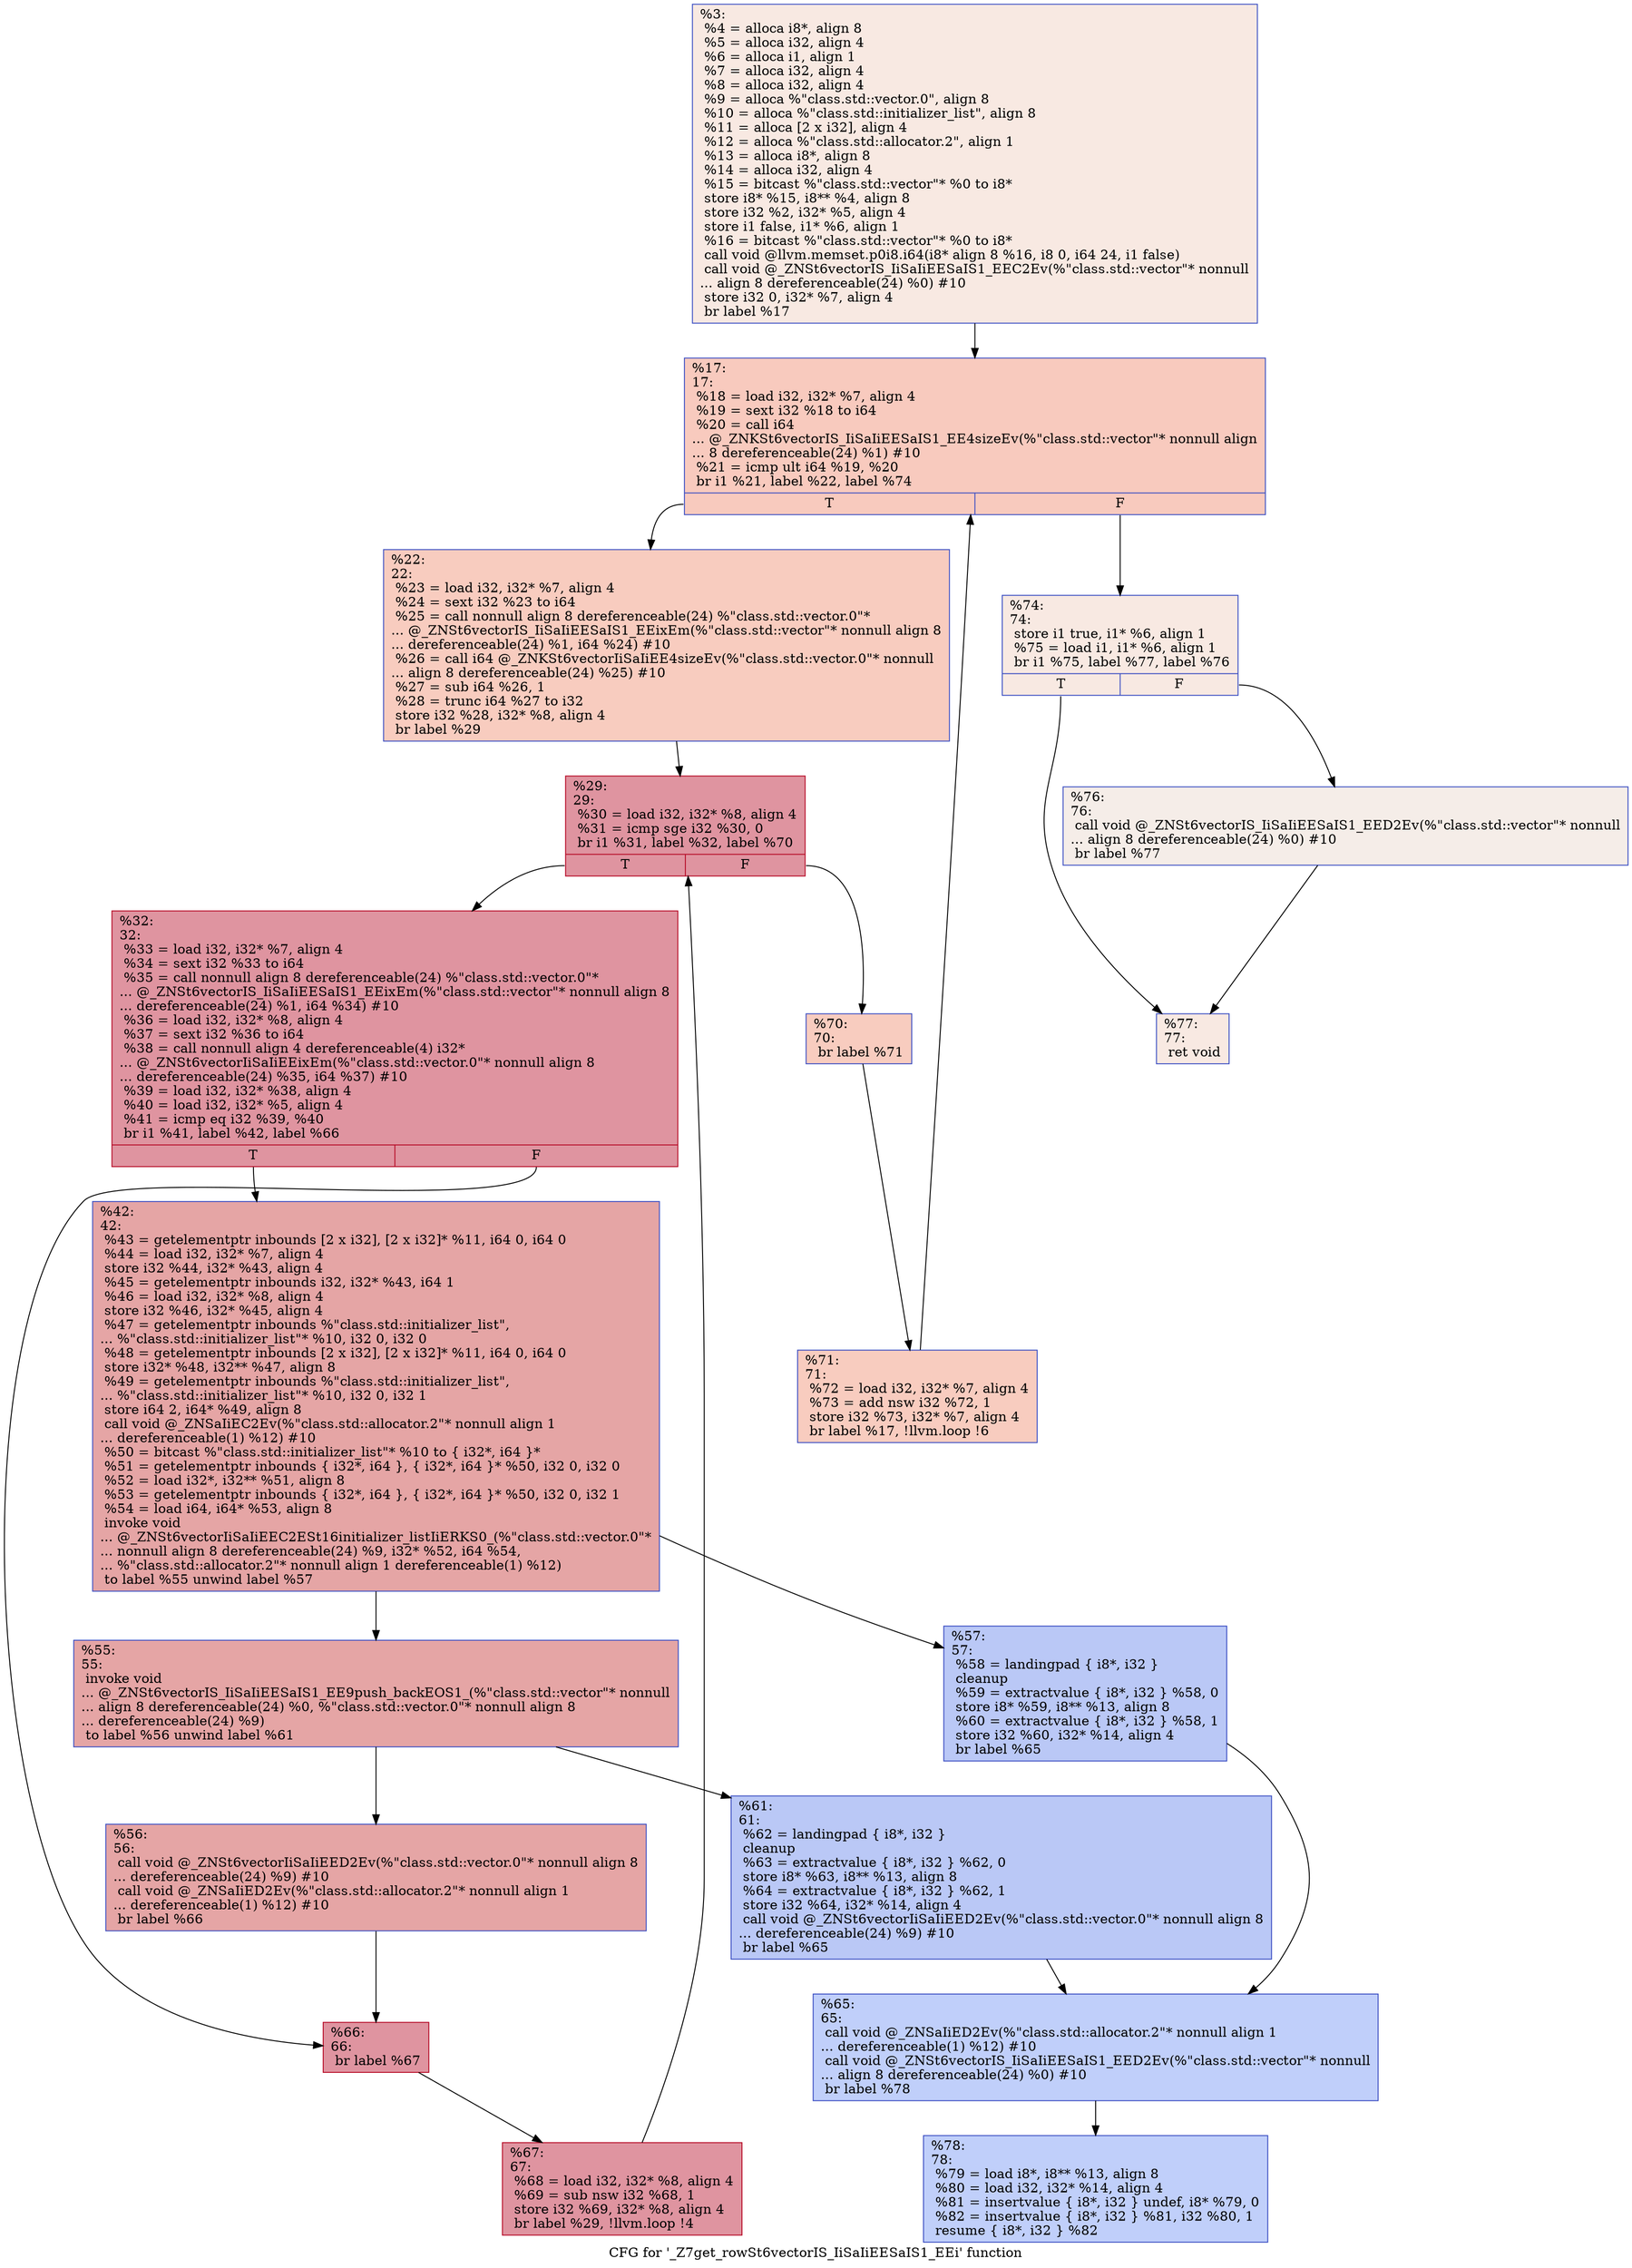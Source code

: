 digraph "CFG for '_Z7get_rowSt6vectorIS_IiSaIiEESaIS1_EEi' function" {
	label="CFG for '_Z7get_rowSt6vectorIS_IiSaIiEESaIS1_EEi' function";

	Node0x55aa9ab6b5d0 [shape=record,color="#3d50c3ff", style=filled, fillcolor="#efcebd70",label="{%3:\l  %4 = alloca i8*, align 8\l  %5 = alloca i32, align 4\l  %6 = alloca i1, align 1\l  %7 = alloca i32, align 4\l  %8 = alloca i32, align 4\l  %9 = alloca %\"class.std::vector.0\", align 8\l  %10 = alloca %\"class.std::initializer_list\", align 8\l  %11 = alloca [2 x i32], align 4\l  %12 = alloca %\"class.std::allocator.2\", align 1\l  %13 = alloca i8*, align 8\l  %14 = alloca i32, align 4\l  %15 = bitcast %\"class.std::vector\"* %0 to i8*\l  store i8* %15, i8** %4, align 8\l  store i32 %2, i32* %5, align 4\l  store i1 false, i1* %6, align 1\l  %16 = bitcast %\"class.std::vector\"* %0 to i8*\l  call void @llvm.memset.p0i8.i64(i8* align 8 %16, i8 0, i64 24, i1 false)\l  call void @_ZNSt6vectorIS_IiSaIiEESaIS1_EEC2Ev(%\"class.std::vector\"* nonnull\l... align 8 dereferenceable(24) %0) #10\l  store i32 0, i32* %7, align 4\l  br label %17\l}"];
	Node0x55aa9ab6b5d0 -> Node0x55aa9ab6ca10;
	Node0x55aa9ab6ca10 [shape=record,color="#3d50c3ff", style=filled, fillcolor="#ef886b70",label="{%17:\l17:                                               \l  %18 = load i32, i32* %7, align 4\l  %19 = sext i32 %18 to i64\l  %20 = call i64\l... @_ZNKSt6vectorIS_IiSaIiEESaIS1_EE4sizeEv(%\"class.std::vector\"* nonnull align\l... 8 dereferenceable(24) %1) #10\l  %21 = icmp ult i64 %19, %20\l  br i1 %21, label %22, label %74\l|{<s0>T|<s1>F}}"];
	Node0x55aa9ab6ca10:s0 -> Node0x55aa9ab6cf10;
	Node0x55aa9ab6ca10:s1 -> Node0x55aa9ab6cf60;
	Node0x55aa9ab6cf10 [shape=record,color="#3d50c3ff", style=filled, fillcolor="#f08b6e70",label="{%22:\l22:                                               \l  %23 = load i32, i32* %7, align 4\l  %24 = sext i32 %23 to i64\l  %25 = call nonnull align 8 dereferenceable(24) %\"class.std::vector.0\"*\l... @_ZNSt6vectorIS_IiSaIiEESaIS1_EEixEm(%\"class.std::vector\"* nonnull align 8\l... dereferenceable(24) %1, i64 %24) #10\l  %26 = call i64 @_ZNKSt6vectorIiSaIiEE4sizeEv(%\"class.std::vector.0\"* nonnull\l... align 8 dereferenceable(24) %25) #10\l  %27 = sub i64 %26, 1\l  %28 = trunc i64 %27 to i32\l  store i32 %28, i32* %8, align 4\l  br label %29\l}"];
	Node0x55aa9ab6cf10 -> Node0x55aa9ab6d7f0;
	Node0x55aa9ab6d7f0 [shape=record,color="#b70d28ff", style=filled, fillcolor="#b70d2870",label="{%29:\l29:                                               \l  %30 = load i32, i32* %8, align 4\l  %31 = icmp sge i32 %30, 0\l  br i1 %31, label %32, label %70\l|{<s0>T|<s1>F}}"];
	Node0x55aa9ab6d7f0:s0 -> Node0x55aa9ab6d9b0;
	Node0x55aa9ab6d7f0:s1 -> Node0x55aa9ab6da00;
	Node0x55aa9ab6d9b0 [shape=record,color="#b70d28ff", style=filled, fillcolor="#b70d2870",label="{%32:\l32:                                               \l  %33 = load i32, i32* %7, align 4\l  %34 = sext i32 %33 to i64\l  %35 = call nonnull align 8 dereferenceable(24) %\"class.std::vector.0\"*\l... @_ZNSt6vectorIS_IiSaIiEESaIS1_EEixEm(%\"class.std::vector\"* nonnull align 8\l... dereferenceable(24) %1, i64 %34) #10\l  %36 = load i32, i32* %8, align 4\l  %37 = sext i32 %36 to i64\l  %38 = call nonnull align 4 dereferenceable(4) i32*\l... @_ZNSt6vectorIiSaIiEEixEm(%\"class.std::vector.0\"* nonnull align 8\l... dereferenceable(24) %35, i64 %37) #10\l  %39 = load i32, i32* %38, align 4\l  %40 = load i32, i32* %5, align 4\l  %41 = icmp eq i32 %39, %40\l  br i1 %41, label %42, label %66\l|{<s0>T|<s1>F}}"];
	Node0x55aa9ab6d9b0:s0 -> Node0x55aa9ab6e4d0;
	Node0x55aa9ab6d9b0:s1 -> Node0x55aa9ab6e520;
	Node0x55aa9ab6e4d0 [shape=record,color="#3d50c3ff", style=filled, fillcolor="#c5333470",label="{%42:\l42:                                               \l  %43 = getelementptr inbounds [2 x i32], [2 x i32]* %11, i64 0, i64 0\l  %44 = load i32, i32* %7, align 4\l  store i32 %44, i32* %43, align 4\l  %45 = getelementptr inbounds i32, i32* %43, i64 1\l  %46 = load i32, i32* %8, align 4\l  store i32 %46, i32* %45, align 4\l  %47 = getelementptr inbounds %\"class.std::initializer_list\",\l... %\"class.std::initializer_list\"* %10, i32 0, i32 0\l  %48 = getelementptr inbounds [2 x i32], [2 x i32]* %11, i64 0, i64 0\l  store i32* %48, i32** %47, align 8\l  %49 = getelementptr inbounds %\"class.std::initializer_list\",\l... %\"class.std::initializer_list\"* %10, i32 0, i32 1\l  store i64 2, i64* %49, align 8\l  call void @_ZNSaIiEC2Ev(%\"class.std::allocator.2\"* nonnull align 1\l... dereferenceable(1) %12) #10\l  %50 = bitcast %\"class.std::initializer_list\"* %10 to \{ i32*, i64 \}*\l  %51 = getelementptr inbounds \{ i32*, i64 \}, \{ i32*, i64 \}* %50, i32 0, i32 0\l  %52 = load i32*, i32** %51, align 8\l  %53 = getelementptr inbounds \{ i32*, i64 \}, \{ i32*, i64 \}* %50, i32 0, i32 1\l  %54 = load i64, i64* %53, align 8\l  invoke void\l... @_ZNSt6vectorIiSaIiEEC2ESt16initializer_listIiERKS0_(%\"class.std::vector.0\"*\l... nonnull align 8 dereferenceable(24) %9, i32* %52, i64 %54,\l... %\"class.std::allocator.2\"* nonnull align 1 dereferenceable(1) %12)\l          to label %55 unwind label %57\l}"];
	Node0x55aa9ab6e4d0 -> Node0x55aa9ab6f490;
	Node0x55aa9ab6e4d0 -> Node0x55aa9ab6f520;
	Node0x55aa9ab6f490 [shape=record,color="#3d50c3ff", style=filled, fillcolor="#c5333470",label="{%55:\l55:                                               \l  invoke void\l... @_ZNSt6vectorIS_IiSaIiEESaIS1_EE9push_backEOS1_(%\"class.std::vector\"* nonnull\l... align 8 dereferenceable(24) %0, %\"class.std::vector.0\"* nonnull align 8\l... dereferenceable(24) %9)\l          to label %56 unwind label %61\l}"];
	Node0x55aa9ab6f490 -> Node0x55aa9ab6f8c0;
	Node0x55aa9ab6f490 -> Node0x55aa9ab6f910;
	Node0x55aa9ab6f8c0 [shape=record,color="#3d50c3ff", style=filled, fillcolor="#c5333470",label="{%56:\l56:                                               \l  call void @_ZNSt6vectorIiSaIiEED2Ev(%\"class.std::vector.0\"* nonnull align 8\l... dereferenceable(24) %9) #10\l  call void @_ZNSaIiED2Ev(%\"class.std::allocator.2\"* nonnull align 1\l... dereferenceable(1) %12) #10\l  br label %66\l}"];
	Node0x55aa9ab6f8c0 -> Node0x55aa9ab6e520;
	Node0x55aa9ab6f520 [shape=record,color="#3d50c3ff", style=filled, fillcolor="#6282ea70",label="{%57:\l57:                                               \l  %58 = landingpad \{ i8*, i32 \}\l          cleanup\l  %59 = extractvalue \{ i8*, i32 \} %58, 0\l  store i8* %59, i8** %13, align 8\l  %60 = extractvalue \{ i8*, i32 \} %58, 1\l  store i32 %60, i32* %14, align 4\l  br label %65\l}"];
	Node0x55aa9ab6f520 -> Node0x55aa9ab703c0;
	Node0x55aa9ab6f910 [shape=record,color="#3d50c3ff", style=filled, fillcolor="#6282ea70",label="{%61:\l61:                                               \l  %62 = landingpad \{ i8*, i32 \}\l          cleanup\l  %63 = extractvalue \{ i8*, i32 \} %62, 0\l  store i8* %63, i8** %13, align 8\l  %64 = extractvalue \{ i8*, i32 \} %62, 1\l  store i32 %64, i32* %14, align 4\l  call void @_ZNSt6vectorIiSaIiEED2Ev(%\"class.std::vector.0\"* nonnull align 8\l... dereferenceable(24) %9) #10\l  br label %65\l}"];
	Node0x55aa9ab6f910 -> Node0x55aa9ab703c0;
	Node0x55aa9ab703c0 [shape=record,color="#3d50c3ff", style=filled, fillcolor="#7093f370",label="{%65:\l65:                                               \l  call void @_ZNSaIiED2Ev(%\"class.std::allocator.2\"* nonnull align 1\l... dereferenceable(1) %12) #10\l  call void @_ZNSt6vectorIS_IiSaIiEESaIS1_EED2Ev(%\"class.std::vector\"* nonnull\l... align 8 dereferenceable(24) %0) #10\l  br label %78\l}"];
	Node0x55aa9ab703c0 -> Node0x55aa9ab71080;
	Node0x55aa9ab6e520 [shape=record,color="#b70d28ff", style=filled, fillcolor="#b70d2870",label="{%66:\l66:                                               \l  br label %67\l}"];
	Node0x55aa9ab6e520 -> Node0x55aa9ab71140;
	Node0x55aa9ab71140 [shape=record,color="#b70d28ff", style=filled, fillcolor="#b70d2870",label="{%67:\l67:                                               \l  %68 = load i32, i32* %8, align 4\l  %69 = sub nsw i32 %68, 1\l  store i32 %69, i32* %8, align 4\l  br label %29, !llvm.loop !4\l}"];
	Node0x55aa9ab71140 -> Node0x55aa9ab6d7f0;
	Node0x55aa9ab6da00 [shape=record,color="#3d50c3ff", style=filled, fillcolor="#f08b6e70",label="{%70:\l70:                                               \l  br label %71\l}"];
	Node0x55aa9ab6da00 -> Node0x55aa9ab71e90;
	Node0x55aa9ab71e90 [shape=record,color="#3d50c3ff", style=filled, fillcolor="#f08b6e70",label="{%71:\l71:                                               \l  %72 = load i32, i32* %7, align 4\l  %73 = add nsw i32 %72, 1\l  store i32 %73, i32* %7, align 4\l  br label %17, !llvm.loop !6\l}"];
	Node0x55aa9ab71e90 -> Node0x55aa9ab6ca10;
	Node0x55aa9ab6cf60 [shape=record,color="#3d50c3ff", style=filled, fillcolor="#efcebd70",label="{%74:\l74:                                               \l  store i1 true, i1* %6, align 1\l  %75 = load i1, i1* %6, align 1\l  br i1 %75, label %77, label %76\l|{<s0>T|<s1>F}}"];
	Node0x55aa9ab6cf60:s0 -> Node0x55aa9ab722f0;
	Node0x55aa9ab6cf60:s1 -> Node0x55aa9ab72340;
	Node0x55aa9ab72340 [shape=record,color="#3d50c3ff", style=filled, fillcolor="#e8d6cc70",label="{%76:\l76:                                               \l  call void @_ZNSt6vectorIS_IiSaIiEESaIS1_EED2Ev(%\"class.std::vector\"* nonnull\l... align 8 dereferenceable(24) %0) #10\l  br label %77\l}"];
	Node0x55aa9ab72340 -> Node0x55aa9ab722f0;
	Node0x55aa9ab722f0 [shape=record,color="#3d50c3ff", style=filled, fillcolor="#efcebd70",label="{%77:\l77:                                               \l  ret void\l}"];
	Node0x55aa9ab71080 [shape=record,color="#3d50c3ff", style=filled, fillcolor="#7093f370",label="{%78:\l78:                                               \l  %79 = load i8*, i8** %13, align 8\l  %80 = load i32, i32* %14, align 4\l  %81 = insertvalue \{ i8*, i32 \} undef, i8* %79, 0\l  %82 = insertvalue \{ i8*, i32 \} %81, i32 %80, 1\l  resume \{ i8*, i32 \} %82\l}"];
}
